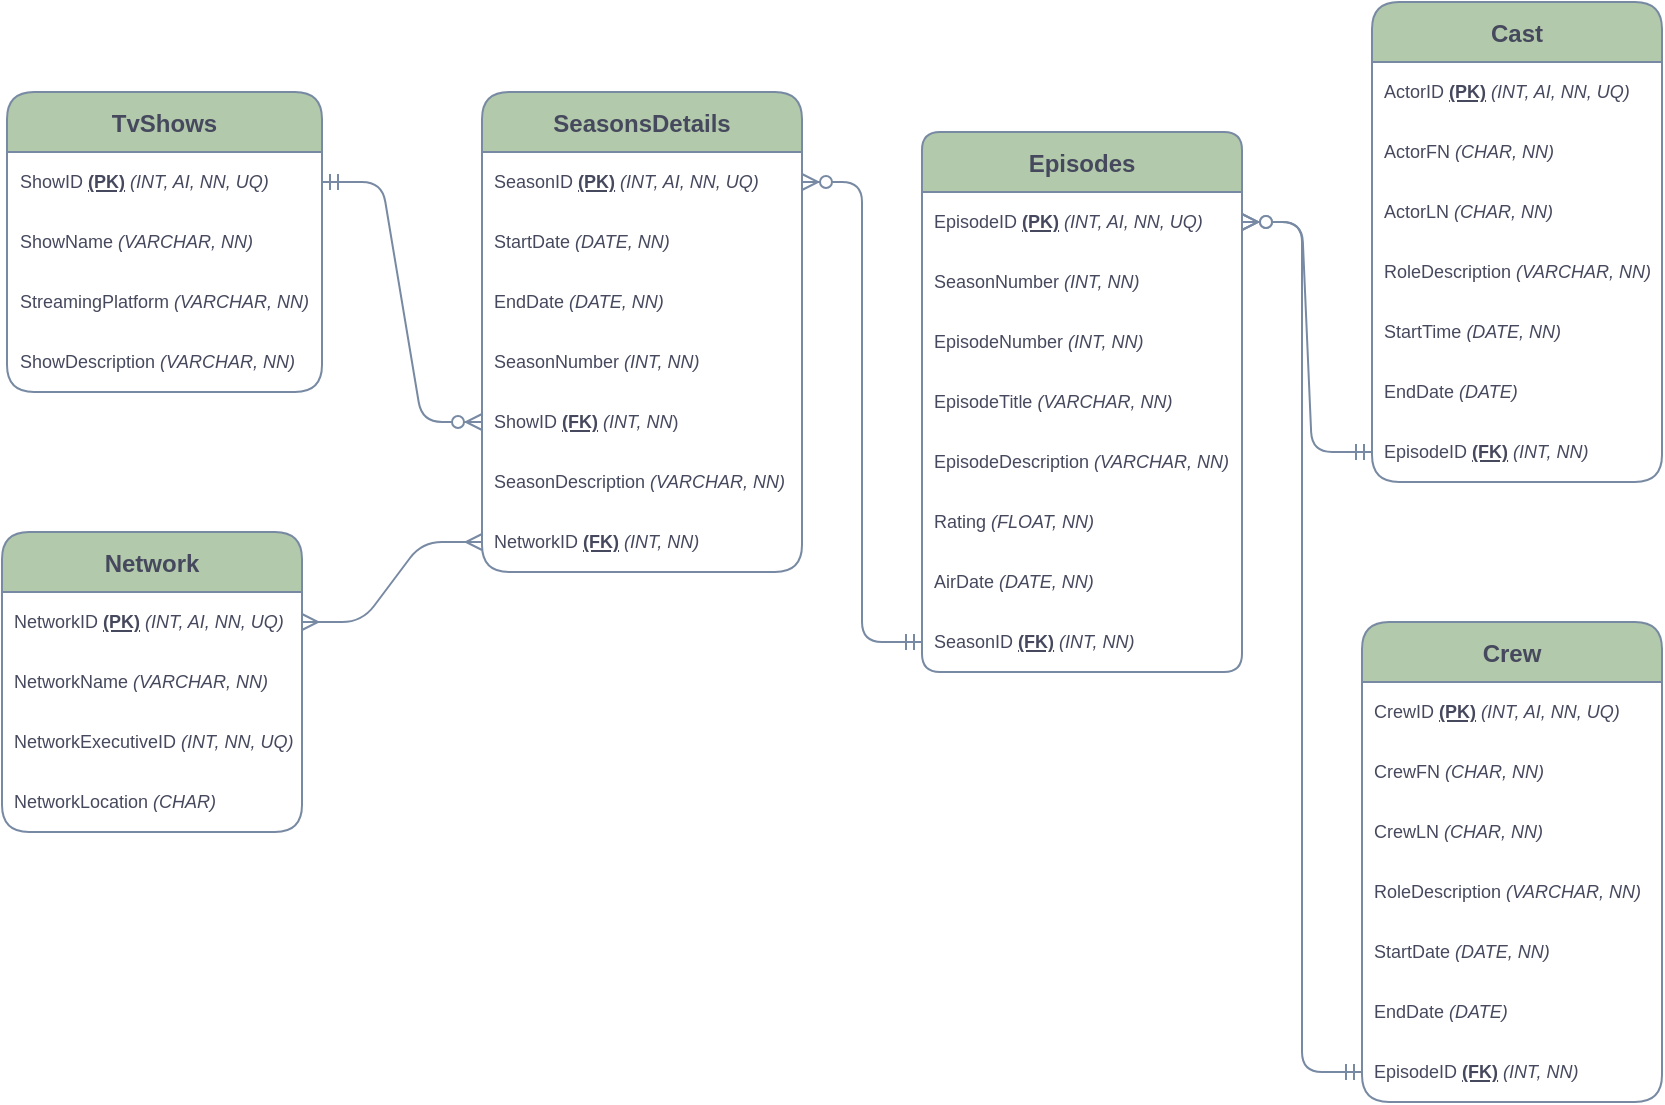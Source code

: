<mxfile version="18.0.0" type="github"><diagram id="SLPQPhRH4CSRZqOX0Jih" name="Page-1"><mxGraphModel dx="1221" dy="608" grid="1" gridSize="10" guides="1" tooltips="1" connect="1" arrows="1" fold="1" page="1" pageScale="1" pageWidth="850" pageHeight="1100" math="0" shadow="0"><root><mxCell id="0"/><mxCell id="1" parent="0"/><mxCell id="nz034bpfyZh4H_N6AwAE-75" value="" style="edgeStyle=entityRelationEdgeStyle;fontSize=12;html=1;endArrow=ERzeroToMany;startArrow=ERmandOne;rounded=1;orthogonal=0;exitX=0;exitY=0.5;exitDx=0;exitDy=0;strokeColor=#788AA3;fontColor=#46495D;" edge="1" parent="1" source="nz034bpfyZh4H_N6AwAE-68" target="nz034bpfyZh4H_N6AwAE-14"><mxGeometry width="100" height="100" relative="1" as="geometry"><mxPoint x="340" y="580" as="sourcePoint"/><mxPoint x="350" y="90" as="targetPoint"/></mxGeometry></mxCell><mxCell id="nz034bpfyZh4H_N6AwAE-1" value="TvShows" style="swimlane;fontStyle=1;childLayout=stackLayout;horizontal=1;startSize=30;horizontalStack=0;resizeParent=1;resizeParentMax=0;resizeLast=0;collapsible=1;marginBottom=0;rounded=1;fillColor=#B2C9AB;strokeColor=#788AA3;fontColor=#46495D;fontSize=12;" vertex="1" parent="1"><mxGeometry x="12.5" y="210" width="157.5" height="150" as="geometry"/></mxCell><mxCell id="nz034bpfyZh4H_N6AwAE-2" value="ShowID &lt;u style=&quot;font-size: 9px;&quot;&gt;&lt;b style=&quot;font-size: 9px;&quot;&gt;(PK)&lt;/b&gt;&lt;/u&gt; &lt;i style=&quot;font-size: 9px;&quot;&gt;(INT, AI, NN, UQ)&lt;/i&gt; &amp;nbsp;&amp;nbsp; " style="text;strokeColor=none;fillColor=none;align=left;verticalAlign=middle;spacingLeft=4;spacingRight=4;overflow=hidden;points=[[0,0.5],[1,0.5]];portConstraint=eastwest;rotatable=0;rounded=1;fontColor=#46495D;fontSize=9;html=1;" vertex="1" parent="nz034bpfyZh4H_N6AwAE-1"><mxGeometry y="30" width="157.5" height="30" as="geometry"/></mxCell><mxCell id="nz034bpfyZh4H_N6AwAE-3" value="ShowName &lt;i style=&quot;font-size: 9px;&quot;&gt;(VARCHAR, NN)&lt;/i&gt;" style="text;strokeColor=none;fillColor=none;align=left;verticalAlign=middle;spacingLeft=4;spacingRight=4;overflow=hidden;points=[[0,0.5],[1,0.5]];portConstraint=eastwest;rotatable=0;rounded=1;fontColor=#46495D;fontSize=9;html=1;" vertex="1" parent="nz034bpfyZh4H_N6AwAE-1"><mxGeometry y="60" width="157.5" height="30" as="geometry"/></mxCell><mxCell id="nz034bpfyZh4H_N6AwAE-4" value="StreamingPlatform &lt;i style=&quot;font-size: 9px;&quot;&gt;(VARCHAR, NN)&lt;/i&gt;" style="text;strokeColor=none;fillColor=none;align=left;verticalAlign=middle;spacingLeft=4;spacingRight=4;overflow=hidden;points=[[0,0.5],[1,0.5]];portConstraint=eastwest;rotatable=0;rounded=1;fontColor=#46495D;fontSize=9;html=1;" vertex="1" parent="nz034bpfyZh4H_N6AwAE-1"><mxGeometry y="90" width="157.5" height="30" as="geometry"/></mxCell><mxCell id="nz034bpfyZh4H_N6AwAE-40" value="ShowDescription &lt;i style=&quot;font-size: 9px;&quot;&gt;(VARCHAR, NN)&lt;/i&gt;" style="text;strokeColor=none;fillColor=none;align=left;verticalAlign=middle;spacingLeft=4;spacingRight=4;overflow=hidden;points=[[0,0.5],[1,0.5]];portConstraint=eastwest;rotatable=0;rounded=1;fontColor=#46495D;fontSize=9;html=1;" vertex="1" parent="nz034bpfyZh4H_N6AwAE-1"><mxGeometry y="120" width="157.5" height="30" as="geometry"/></mxCell><mxCell id="nz034bpfyZh4H_N6AwAE-8" value="Network" style="swimlane;fontStyle=1;childLayout=stackLayout;horizontal=1;startSize=30;horizontalStack=0;resizeParent=1;resizeParentMax=0;resizeLast=0;collapsible=1;marginBottom=0;rounded=1;fillColor=#B2C9AB;strokeColor=#788AA3;fontColor=#46495D;fontSize=12;" vertex="1" parent="1"><mxGeometry x="10" y="430" width="150" height="150" as="geometry"/></mxCell><mxCell id="nz034bpfyZh4H_N6AwAE-9" value="NetworkID &lt;u style=&quot;font-size: 9px;&quot;&gt;&lt;b style=&quot;font-size: 9px;&quot;&gt;(PK)&lt;/b&gt;&lt;/u&gt; &lt;i style=&quot;font-size: 9px;&quot;&gt;(INT, AI, NN, UQ)&lt;/i&gt;" style="text;strokeColor=none;fillColor=none;align=left;verticalAlign=middle;spacingLeft=4;spacingRight=4;overflow=hidden;points=[[0,0.5],[1,0.5]];portConstraint=eastwest;rotatable=0;rounded=1;fontColor=#46495D;fontSize=9;html=1;" vertex="1" parent="nz034bpfyZh4H_N6AwAE-8"><mxGeometry y="30" width="150" height="30" as="geometry"/></mxCell><mxCell id="nz034bpfyZh4H_N6AwAE-10" value="NetworkName &lt;i style=&quot;font-size: 9px;&quot;&gt;(VARCHAR, NN)&lt;/i&gt;" style="text;strokeColor=none;fillColor=none;align=left;verticalAlign=middle;spacingLeft=4;spacingRight=4;overflow=hidden;points=[[0,0.5],[1,0.5]];portConstraint=eastwest;rotatable=0;rounded=1;fontColor=#46495D;fontSize=9;html=1;" vertex="1" parent="nz034bpfyZh4H_N6AwAE-8"><mxGeometry y="60" width="150" height="30" as="geometry"/></mxCell><mxCell id="nz034bpfyZh4H_N6AwAE-11" value="NetworkExecutiveID &lt;i style=&quot;font-size: 9px;&quot;&gt;(INT, NN, UQ)&lt;/i&gt; &amp;nbsp;&amp;nbsp; " style="text;strokeColor=none;fillColor=none;align=left;verticalAlign=middle;spacingLeft=4;spacingRight=4;overflow=hidden;points=[[0,0.5],[1,0.5]];portConstraint=eastwest;rotatable=0;rounded=1;fontColor=#46495D;fontSize=9;html=1;" vertex="1" parent="nz034bpfyZh4H_N6AwAE-8"><mxGeometry y="90" width="150" height="30" as="geometry"/></mxCell><mxCell id="nz034bpfyZh4H_N6AwAE-12" value="NetworkLocation &lt;i style=&quot;font-size: 9px;&quot;&gt;(CHAR)&lt;/i&gt;" style="text;strokeColor=none;fillColor=none;align=left;verticalAlign=middle;spacingLeft=4;spacingRight=4;overflow=hidden;points=[[0,0.5],[1,0.5]];portConstraint=eastwest;rotatable=0;rounded=1;fontColor=#46495D;fontSize=9;html=1;" vertex="1" parent="nz034bpfyZh4H_N6AwAE-8"><mxGeometry y="120" width="150" height="30" as="geometry"/></mxCell><mxCell id="nz034bpfyZh4H_N6AwAE-13" value="SeasonsDetails" style="swimlane;fontStyle=1;childLayout=stackLayout;horizontal=1;startSize=30;horizontalStack=0;resizeParent=1;resizeParentMax=0;resizeLast=0;collapsible=1;marginBottom=0;rounded=1;fillColor=#B2C9AB;strokeColor=#788AA3;fontColor=#46495D;fontSize=12;" vertex="1" parent="1"><mxGeometry x="250" y="210" width="160" height="240" as="geometry"/></mxCell><mxCell id="nz034bpfyZh4H_N6AwAE-14" value="SeasonID &lt;u style=&quot;font-size: 9px;&quot;&gt;&lt;b style=&quot;font-size: 9px;&quot;&gt;(PK)&lt;/b&gt;&lt;/u&gt; &lt;i style=&quot;font-size: 9px;&quot;&gt;(INT, AI, NN, UQ)&lt;/i&gt; " style="text;strokeColor=none;fillColor=none;align=left;verticalAlign=middle;spacingLeft=4;spacingRight=4;overflow=hidden;points=[[0,0.5],[1,0.5]];portConstraint=eastwest;rotatable=0;rounded=1;fontColor=#46495D;fontSize=9;html=1;" vertex="1" parent="nz034bpfyZh4H_N6AwAE-13"><mxGeometry y="30" width="160" height="30" as="geometry"/></mxCell><mxCell id="nz034bpfyZh4H_N6AwAE-15" value="StartDate &lt;i style=&quot;font-size: 9px;&quot;&gt;(DATE, NN)&lt;span style=&quot;white-space: pre; font-size: 9px;&quot;&gt;&#9;&lt;/span&gt;&lt;/i&gt;" style="text;strokeColor=none;fillColor=none;align=left;verticalAlign=middle;spacingLeft=4;spacingRight=4;overflow=hidden;points=[[0,0.5],[1,0.5]];portConstraint=eastwest;rotatable=0;rounded=1;fontColor=#46495D;fontSize=9;html=1;" vertex="1" parent="nz034bpfyZh4H_N6AwAE-13"><mxGeometry y="60" width="160" height="30" as="geometry"/></mxCell><mxCell id="nz034bpfyZh4H_N6AwAE-16" value="EndDate &lt;i style=&quot;font-size: 9px;&quot;&gt;(DATE, NN)&lt;/i&gt;" style="text;strokeColor=none;fillColor=none;align=left;verticalAlign=middle;spacingLeft=4;spacingRight=4;overflow=hidden;points=[[0,0.5],[1,0.5]];portConstraint=eastwest;rotatable=0;rounded=1;fontColor=#46495D;fontSize=9;html=1;" vertex="1" parent="nz034bpfyZh4H_N6AwAE-13"><mxGeometry y="90" width="160" height="30" as="geometry"/></mxCell><mxCell id="nz034bpfyZh4H_N6AwAE-17" value="SeasonNumber &lt;i style=&quot;font-size: 9px;&quot;&gt;(INT, NN)&lt;/i&gt;" style="text;strokeColor=none;fillColor=none;align=left;verticalAlign=middle;spacingLeft=4;spacingRight=4;overflow=hidden;points=[[0,0.5],[1,0.5]];portConstraint=eastwest;rotatable=0;rounded=1;fontColor=#46495D;fontSize=9;html=1;" vertex="1" parent="nz034bpfyZh4H_N6AwAE-13"><mxGeometry y="120" width="160" height="30" as="geometry"/></mxCell><mxCell id="nz034bpfyZh4H_N6AwAE-25" value="ShowID &lt;b style=&quot;font-size: 9px;&quot;&gt;&lt;u style=&quot;font-size: 9px;&quot;&gt;(FK)&lt;/u&gt; &lt;/b&gt;&lt;i style=&quot;font-size: 9px;&quot;&gt;(INT, NN&lt;/i&gt;)&lt;b style=&quot;font-size: 9px;&quot;&gt;&lt;br style=&quot;font-size: 9px;&quot;&gt;&lt;/b&gt;" style="text;strokeColor=none;fillColor=none;align=left;verticalAlign=middle;spacingLeft=4;spacingRight=4;overflow=hidden;points=[[0,0.5],[1,0.5]];portConstraint=eastwest;rotatable=0;rounded=1;fontColor=#46495D;fontSize=9;html=1;" vertex="1" parent="nz034bpfyZh4H_N6AwAE-13"><mxGeometry y="150" width="160" height="30" as="geometry"/></mxCell><mxCell id="nz034bpfyZh4H_N6AwAE-39" value="SeasonDescription &lt;i style=&quot;font-size: 9px;&quot;&gt;(VARCHAR, NN)&lt;/i&gt;" style="text;strokeColor=none;fillColor=none;align=left;verticalAlign=middle;spacingLeft=4;spacingRight=4;overflow=hidden;points=[[0,0.5],[1,0.5]];portConstraint=eastwest;rotatable=0;rounded=1;fontColor=#46495D;fontSize=9;html=1;" vertex="1" parent="nz034bpfyZh4H_N6AwAE-13"><mxGeometry y="180" width="160" height="30" as="geometry"/></mxCell><mxCell id="nz034bpfyZh4H_N6AwAE-71" value="NetworkID &lt;u style=&quot;font-size: 9px;&quot;&gt;&lt;b style=&quot;font-size: 9px;&quot;&gt;(FK)&lt;/b&gt;&lt;/u&gt;&lt;i style=&quot;font-size: 9px;&quot;&gt; (INT, NN)&lt;/i&gt;&lt;u style=&quot;font-size: 9px;&quot;&gt;&lt;b style=&quot;font-size: 9px;&quot;&gt;&lt;br style=&quot;font-size: 9px;&quot;&gt;&lt;/b&gt;&lt;/u&gt;" style="text;strokeColor=none;fillColor=none;align=left;verticalAlign=middle;spacingLeft=4;spacingRight=4;overflow=hidden;points=[[0,0.5],[1,0.5]];portConstraint=eastwest;rotatable=0;rounded=1;fontColor=#46495D;fontSize=9;html=1;" vertex="1" parent="nz034bpfyZh4H_N6AwAE-13"><mxGeometry y="210" width="160" height="30" as="geometry"/></mxCell><mxCell id="nz034bpfyZh4H_N6AwAE-33" value="Episodes" style="swimlane;fontStyle=1;childLayout=stackLayout;horizontal=1;startSize=30;horizontalStack=0;resizeParent=1;resizeParentMax=0;resizeLast=0;collapsible=1;marginBottom=0;rounded=1;fillColor=#B2C9AB;strokeColor=#788AA3;fontColor=#46495D;arcSize=10;fontSize=12;" vertex="1" parent="1"><mxGeometry x="470" y="230" width="160" height="270" as="geometry"/></mxCell><mxCell id="nz034bpfyZh4H_N6AwAE-34" value="EpisodeID &lt;u style=&quot;font-size: 9px;&quot;&gt;&lt;b style=&quot;font-size: 9px;&quot;&gt;(PK)&lt;/b&gt;&lt;/u&gt;&lt;i style=&quot;font-size: 9px;&quot;&gt; (INT, AI, NN, UQ)&lt;/i&gt;" style="text;strokeColor=none;fillColor=none;align=left;verticalAlign=middle;spacingLeft=4;spacingRight=4;overflow=hidden;points=[[0,0.5],[1,0.5]];portConstraint=eastwest;rotatable=0;rounded=1;fontColor=#46495D;fontSize=9;html=1;" vertex="1" parent="nz034bpfyZh4H_N6AwAE-33"><mxGeometry y="30" width="160" height="30" as="geometry"/></mxCell><mxCell id="nz034bpfyZh4H_N6AwAE-37" value="SeasonNumber &lt;i style=&quot;font-size: 9px;&quot;&gt;(INT, NN)&lt;/i&gt;" style="text;strokeColor=none;fillColor=none;align=left;verticalAlign=middle;spacingLeft=4;spacingRight=4;overflow=hidden;points=[[0,0.5],[1,0.5]];portConstraint=eastwest;rotatable=0;rounded=1;fontColor=#46495D;fontSize=9;html=1;" vertex="1" parent="nz034bpfyZh4H_N6AwAE-33"><mxGeometry y="60" width="160" height="30" as="geometry"/></mxCell><mxCell id="nz034bpfyZh4H_N6AwAE-41" value="EpisodeNumber &lt;i style=&quot;font-size: 9px;&quot;&gt;(INT, NN)&lt;/i&gt;" style="text;strokeColor=none;fillColor=none;align=left;verticalAlign=middle;spacingLeft=4;spacingRight=4;overflow=hidden;points=[[0,0.5],[1,0.5]];portConstraint=eastwest;rotatable=0;rounded=1;fontColor=#46495D;fontSize=9;html=1;" vertex="1" parent="nz034bpfyZh4H_N6AwAE-33"><mxGeometry y="90" width="160" height="30" as="geometry"/></mxCell><mxCell id="nz034bpfyZh4H_N6AwAE-42" value="EpisodeTitle &lt;i style=&quot;font-size: 9px;&quot;&gt;(VARCHAR, NN)&lt;/i&gt;" style="text;strokeColor=none;fillColor=none;align=left;verticalAlign=middle;spacingLeft=4;spacingRight=4;overflow=hidden;points=[[0,0.5],[1,0.5]];portConstraint=eastwest;rotatable=0;rounded=1;fontColor=#46495D;fontSize=9;html=1;" vertex="1" parent="nz034bpfyZh4H_N6AwAE-33"><mxGeometry y="120" width="160" height="30" as="geometry"/></mxCell><mxCell id="nz034bpfyZh4H_N6AwAE-44" value="EpisodeDescription &lt;i style=&quot;font-size: 9px;&quot;&gt;(VARCHAR, NN)&lt;/i&gt;" style="text;strokeColor=none;fillColor=none;align=left;verticalAlign=middle;spacingLeft=4;spacingRight=4;overflow=hidden;points=[[0,0.5],[1,0.5]];portConstraint=eastwest;rotatable=0;rounded=1;fontColor=#46495D;fontSize=9;html=1;" vertex="1" parent="nz034bpfyZh4H_N6AwAE-33"><mxGeometry y="150" width="160" height="30" as="geometry"/></mxCell><mxCell id="nz034bpfyZh4H_N6AwAE-45" value="Rating &lt;i style=&quot;font-size: 9px;&quot;&gt;(FLOAT, NN)&lt;/i&gt;" style="text;strokeColor=none;fillColor=none;align=left;verticalAlign=middle;spacingLeft=4;spacingRight=4;overflow=hidden;points=[[0,0.5],[1,0.5]];portConstraint=eastwest;rotatable=0;rounded=1;fontColor=#46495D;fontSize=9;html=1;" vertex="1" parent="nz034bpfyZh4H_N6AwAE-33"><mxGeometry y="180" width="160" height="30" as="geometry"/></mxCell><mxCell id="nz034bpfyZh4H_N6AwAE-46" value="AirDate &lt;i style=&quot;font-size: 9px;&quot;&gt;(DATE, NN)&lt;/i&gt;" style="text;strokeColor=none;fillColor=none;align=left;verticalAlign=middle;spacingLeft=4;spacingRight=4;overflow=hidden;points=[[0,0.5],[1,0.5]];portConstraint=eastwest;rotatable=0;rounded=1;fontColor=#46495D;fontSize=9;html=1;" vertex="1" parent="nz034bpfyZh4H_N6AwAE-33"><mxGeometry y="210" width="160" height="30" as="geometry"/></mxCell><mxCell id="nz034bpfyZh4H_N6AwAE-68" value="SeasonID &lt;u style=&quot;font-size: 9px;&quot;&gt;&lt;b style=&quot;font-size: 9px;&quot;&gt;(FK)&lt;/b&gt;&lt;/u&gt; &lt;i style=&quot;font-size: 9px;&quot;&gt;(INT, NN)&lt;/i&gt;" style="text;strokeColor=none;fillColor=none;align=left;verticalAlign=middle;spacingLeft=4;spacingRight=4;overflow=hidden;points=[[0,0.5],[1,0.5]];portConstraint=eastwest;rotatable=0;rounded=1;fontColor=#46495D;fontSize=9;html=1;" vertex="1" parent="nz034bpfyZh4H_N6AwAE-33"><mxGeometry y="240" width="160" height="30" as="geometry"/></mxCell><mxCell id="nz034bpfyZh4H_N6AwAE-47" value="Cast" style="swimlane;fontStyle=1;childLayout=stackLayout;horizontal=1;startSize=30;horizontalStack=0;resizeParent=1;resizeParentMax=0;resizeLast=0;collapsible=1;marginBottom=0;align=center;rounded=1;fillColor=#B2C9AB;strokeColor=#788AA3;fontColor=#46495D;fontSize=12;" vertex="1" parent="1"><mxGeometry x="695" y="165" width="145" height="240" as="geometry"/></mxCell><mxCell id="nz034bpfyZh4H_N6AwAE-48" value="ActorID &lt;u&gt;&lt;b&gt;(PK)&lt;/b&gt;&lt;/u&gt; &lt;i&gt;(INT, AI, NN, UQ)&lt;/i&gt;" style="text;strokeColor=none;fillColor=none;align=left;verticalAlign=middle;spacingLeft=4;spacingRight=4;overflow=hidden;points=[[0,0.5],[1,0.5]];portConstraint=eastwest;rotatable=0;rounded=1;fontColor=#46495D;fontSize=9;html=1;" vertex="1" parent="nz034bpfyZh4H_N6AwAE-47"><mxGeometry y="30" width="145" height="30" as="geometry"/></mxCell><mxCell id="nz034bpfyZh4H_N6AwAE-49" value="ActorFN &lt;i&gt;(CHAR, NN)&lt;/i&gt;" style="text;strokeColor=none;fillColor=none;align=left;verticalAlign=middle;spacingLeft=4;spacingRight=4;overflow=hidden;points=[[0,0.5],[1,0.5]];portConstraint=eastwest;rotatable=0;rounded=1;fontColor=#46495D;fontSize=9;html=1;" vertex="1" parent="nz034bpfyZh4H_N6AwAE-47"><mxGeometry y="60" width="145" height="30" as="geometry"/></mxCell><mxCell id="nz034bpfyZh4H_N6AwAE-51" value="ActorLN &lt;i&gt;(CHAR, NN)&lt;/i&gt;" style="text;strokeColor=none;fillColor=none;align=left;verticalAlign=middle;spacingLeft=4;spacingRight=4;overflow=hidden;points=[[0,0.5],[1,0.5]];portConstraint=eastwest;rotatable=0;rounded=1;fontColor=#46495D;fontSize=9;html=1;" vertex="1" parent="nz034bpfyZh4H_N6AwAE-47"><mxGeometry y="90" width="145" height="30" as="geometry"/></mxCell><mxCell id="nz034bpfyZh4H_N6AwAE-58" value="RoleDescription &lt;i&gt;(VARCHAR, NN)&lt;/i&gt;" style="text;strokeColor=none;fillColor=none;align=left;verticalAlign=middle;spacingLeft=4;spacingRight=4;overflow=hidden;points=[[0,0.5],[1,0.5]];portConstraint=eastwest;rotatable=0;rounded=1;fontColor=#46495D;fontSize=9;html=1;" vertex="1" parent="nz034bpfyZh4H_N6AwAE-47"><mxGeometry y="120" width="145" height="30" as="geometry"/></mxCell><mxCell id="nz034bpfyZh4H_N6AwAE-59" value="StartTime &lt;i&gt;(DATE, NN)&lt;/i&gt;" style="text;strokeColor=none;fillColor=none;align=left;verticalAlign=middle;spacingLeft=4;spacingRight=4;overflow=hidden;points=[[0,0.5],[1,0.5]];portConstraint=eastwest;rotatable=0;rounded=1;fontColor=#46495D;fontSize=9;html=1;" vertex="1" parent="nz034bpfyZh4H_N6AwAE-47"><mxGeometry y="150" width="145" height="30" as="geometry"/></mxCell><mxCell id="nz034bpfyZh4H_N6AwAE-76" value="EndDate &lt;i&gt;(DATE)&lt;/i&gt;" style="text;strokeColor=none;fillColor=none;align=left;verticalAlign=middle;spacingLeft=4;spacingRight=4;overflow=hidden;points=[[0,0.5],[1,0.5]];portConstraint=eastwest;rotatable=0;rounded=1;fontColor=#46495D;fontSize=9;html=1;" vertex="1" parent="nz034bpfyZh4H_N6AwAE-47"><mxGeometry y="180" width="145" height="30" as="geometry"/></mxCell><mxCell id="nz034bpfyZh4H_N6AwAE-77" value="EpisodeID &lt;u&gt;&lt;b&gt;(FK)&lt;/b&gt;&lt;/u&gt; &lt;i&gt;(INT, NN)&lt;/i&gt;" style="text;strokeColor=none;fillColor=none;align=left;verticalAlign=middle;spacingLeft=4;spacingRight=4;overflow=hidden;points=[[0,0.5],[1,0.5]];portConstraint=eastwest;rotatable=0;rounded=1;fontColor=#46495D;fontSize=9;html=1;" vertex="1" parent="nz034bpfyZh4H_N6AwAE-47"><mxGeometry y="210" width="145" height="30" as="geometry"/></mxCell><mxCell id="nz034bpfyZh4H_N6AwAE-60" value="Crew" style="swimlane;fontStyle=1;childLayout=stackLayout;horizontal=1;startSize=30;horizontalStack=0;resizeParent=1;resizeParentMax=0;resizeLast=0;collapsible=1;marginBottom=0;align=center;rounded=1;fillColor=#B2C9AB;strokeColor=#788AA3;fontColor=#46495D;fontSize=12;" vertex="1" parent="1"><mxGeometry x="690" y="475" width="150" height="240" as="geometry"/></mxCell><mxCell id="nz034bpfyZh4H_N6AwAE-61" value="CrewID &lt;u&gt;&lt;b&gt;(PK)&lt;/b&gt;&lt;/u&gt; &lt;i&gt;(INT, AI, NN, UQ)&lt;/i&gt;" style="text;strokeColor=none;fillColor=none;align=left;verticalAlign=middle;spacingLeft=4;spacingRight=4;overflow=hidden;points=[[0,0.5],[1,0.5]];portConstraint=eastwest;rotatable=0;rounded=1;fontColor=#46495D;fontSize=9;html=1;" vertex="1" parent="nz034bpfyZh4H_N6AwAE-60"><mxGeometry y="30" width="150" height="30" as="geometry"/></mxCell><mxCell id="nz034bpfyZh4H_N6AwAE-62" value="CrewFN &lt;i&gt;(CHAR, NN)&lt;/i&gt;" style="text;strokeColor=none;fillColor=none;align=left;verticalAlign=middle;spacingLeft=4;spacingRight=4;overflow=hidden;points=[[0,0.5],[1,0.5]];portConstraint=eastwest;rotatable=0;rounded=1;fontColor=#46495D;fontSize=9;html=1;" vertex="1" parent="nz034bpfyZh4H_N6AwAE-60"><mxGeometry y="60" width="150" height="30" as="geometry"/></mxCell><mxCell id="nz034bpfyZh4H_N6AwAE-63" value="CrewLN &lt;i&gt;(CHAR, NN)&lt;/i&gt;" style="text;strokeColor=none;fillColor=none;align=left;verticalAlign=middle;spacingLeft=4;spacingRight=4;overflow=hidden;points=[[0,0.5],[1,0.5]];portConstraint=eastwest;rotatable=0;rounded=1;fontColor=#46495D;fontSize=9;html=1;" vertex="1" parent="nz034bpfyZh4H_N6AwAE-60"><mxGeometry y="90" width="150" height="30" as="geometry"/></mxCell><mxCell id="nz034bpfyZh4H_N6AwAE-64" value="RoleDescription &lt;i&gt;(VARCHAR, NN)&lt;/i&gt;" style="text;strokeColor=none;fillColor=none;align=left;verticalAlign=middle;spacingLeft=4;spacingRight=4;overflow=hidden;points=[[0,0.5],[1,0.5]];portConstraint=eastwest;rotatable=0;rounded=1;fontColor=#46495D;fontSize=9;html=1;" vertex="1" parent="nz034bpfyZh4H_N6AwAE-60"><mxGeometry y="120" width="150" height="30" as="geometry"/></mxCell><mxCell id="nz034bpfyZh4H_N6AwAE-66" value="StartDate &lt;i&gt;(DATE, NN)&lt;/i&gt;" style="text;strokeColor=none;fillColor=none;align=left;verticalAlign=middle;spacingLeft=4;spacingRight=4;overflow=hidden;points=[[0,0.5],[1,0.5]];portConstraint=eastwest;rotatable=0;rounded=1;fontColor=#46495D;fontSize=9;html=1;" vertex="1" parent="nz034bpfyZh4H_N6AwAE-60"><mxGeometry y="150" width="150" height="30" as="geometry"/></mxCell><mxCell id="nz034bpfyZh4H_N6AwAE-67" value="EndDate &lt;i&gt;(DATE)&lt;/i&gt;" style="text;strokeColor=none;fillColor=none;align=left;verticalAlign=middle;spacingLeft=4;spacingRight=4;overflow=hidden;points=[[0,0.5],[1,0.5]];portConstraint=eastwest;rotatable=0;rounded=1;fontColor=#46495D;fontSize=9;html=1;" vertex="1" parent="nz034bpfyZh4H_N6AwAE-60"><mxGeometry y="180" width="150" height="30" as="geometry"/></mxCell><mxCell id="nz034bpfyZh4H_N6AwAE-70" value="EpisodeID &lt;u&gt;&lt;b&gt;(FK)&lt;/b&gt;&lt;/u&gt; &lt;i&gt;(INT, NN)&lt;/i&gt;" style="text;strokeColor=none;fillColor=none;align=left;verticalAlign=middle;spacingLeft=4;spacingRight=4;overflow=hidden;points=[[0,0.5],[1,0.5]];portConstraint=eastwest;rotatable=0;rounded=1;fontColor=#46495D;fontSize=9;html=1;" vertex="1" parent="nz034bpfyZh4H_N6AwAE-60"><mxGeometry y="210" width="150" height="30" as="geometry"/></mxCell><mxCell id="nz034bpfyZh4H_N6AwAE-73" value="" style="edgeStyle=entityRelationEdgeStyle;fontSize=12;html=1;endArrow=ERzeroToMany;startArrow=ERmandOne;rounded=1;entryX=0;entryY=0.5;entryDx=0;entryDy=0;exitX=1;exitY=0.5;exitDx=0;exitDy=0;strokeColor=#788AA3;fontColor=#46495D;" edge="1" parent="1" source="nz034bpfyZh4H_N6AwAE-2" target="nz034bpfyZh4H_N6AwAE-25"><mxGeometry width="100" height="100" relative="1" as="geometry"><mxPoint x="137.5" y="40" as="sourcePoint"/><mxPoint x="177.5" y="230" as="targetPoint"/></mxGeometry></mxCell><mxCell id="nz034bpfyZh4H_N6AwAE-85" value="" style="edgeStyle=entityRelationEdgeStyle;fontSize=12;html=1;endArrow=ERzeroToMany;startArrow=ERmandOne;rounded=1;sketch=0;fontColor=#46495D;strokeColor=#788AA3;curved=0;exitX=0;exitY=0.5;exitDx=0;exitDy=0;entryX=1;entryY=0.5;entryDx=0;entryDy=0;" edge="1" parent="1" source="nz034bpfyZh4H_N6AwAE-77" target="nz034bpfyZh4H_N6AwAE-34"><mxGeometry width="100" height="100" relative="1" as="geometry"><mxPoint x="370" y="370" as="sourcePoint"/><mxPoint x="470" y="270" as="targetPoint"/></mxGeometry></mxCell><mxCell id="nz034bpfyZh4H_N6AwAE-86" value="" style="edgeStyle=entityRelationEdgeStyle;fontSize=12;html=1;endArrow=ERzeroToMany;startArrow=ERmandOne;rounded=1;sketch=0;fontColor=#46495D;strokeColor=#788AA3;curved=0;exitX=0;exitY=0.5;exitDx=0;exitDy=0;entryX=1;entryY=0.5;entryDx=0;entryDy=0;" edge="1" parent="1" source="nz034bpfyZh4H_N6AwAE-70" target="nz034bpfyZh4H_N6AwAE-34"><mxGeometry width="100" height="100" relative="1" as="geometry"><mxPoint x="530" y="330" as="sourcePoint"/><mxPoint x="580" y="230" as="targetPoint"/></mxGeometry></mxCell><mxCell id="nz034bpfyZh4H_N6AwAE-87" value="" style="edgeStyle=entityRelationEdgeStyle;fontSize=12;html=1;endArrow=ERmany;startArrow=ERmany;rounded=1;sketch=0;fontColor=#46495D;strokeColor=#788AA3;fillColor=#B2C9AB;curved=0;" edge="1" parent="1" source="nz034bpfyZh4H_N6AwAE-9" target="nz034bpfyZh4H_N6AwAE-71"><mxGeometry width="100" height="100" relative="1" as="geometry"><mxPoint x="370" y="370" as="sourcePoint"/><mxPoint x="470" y="270" as="targetPoint"/></mxGeometry></mxCell></root></mxGraphModel></diagram></mxfile>